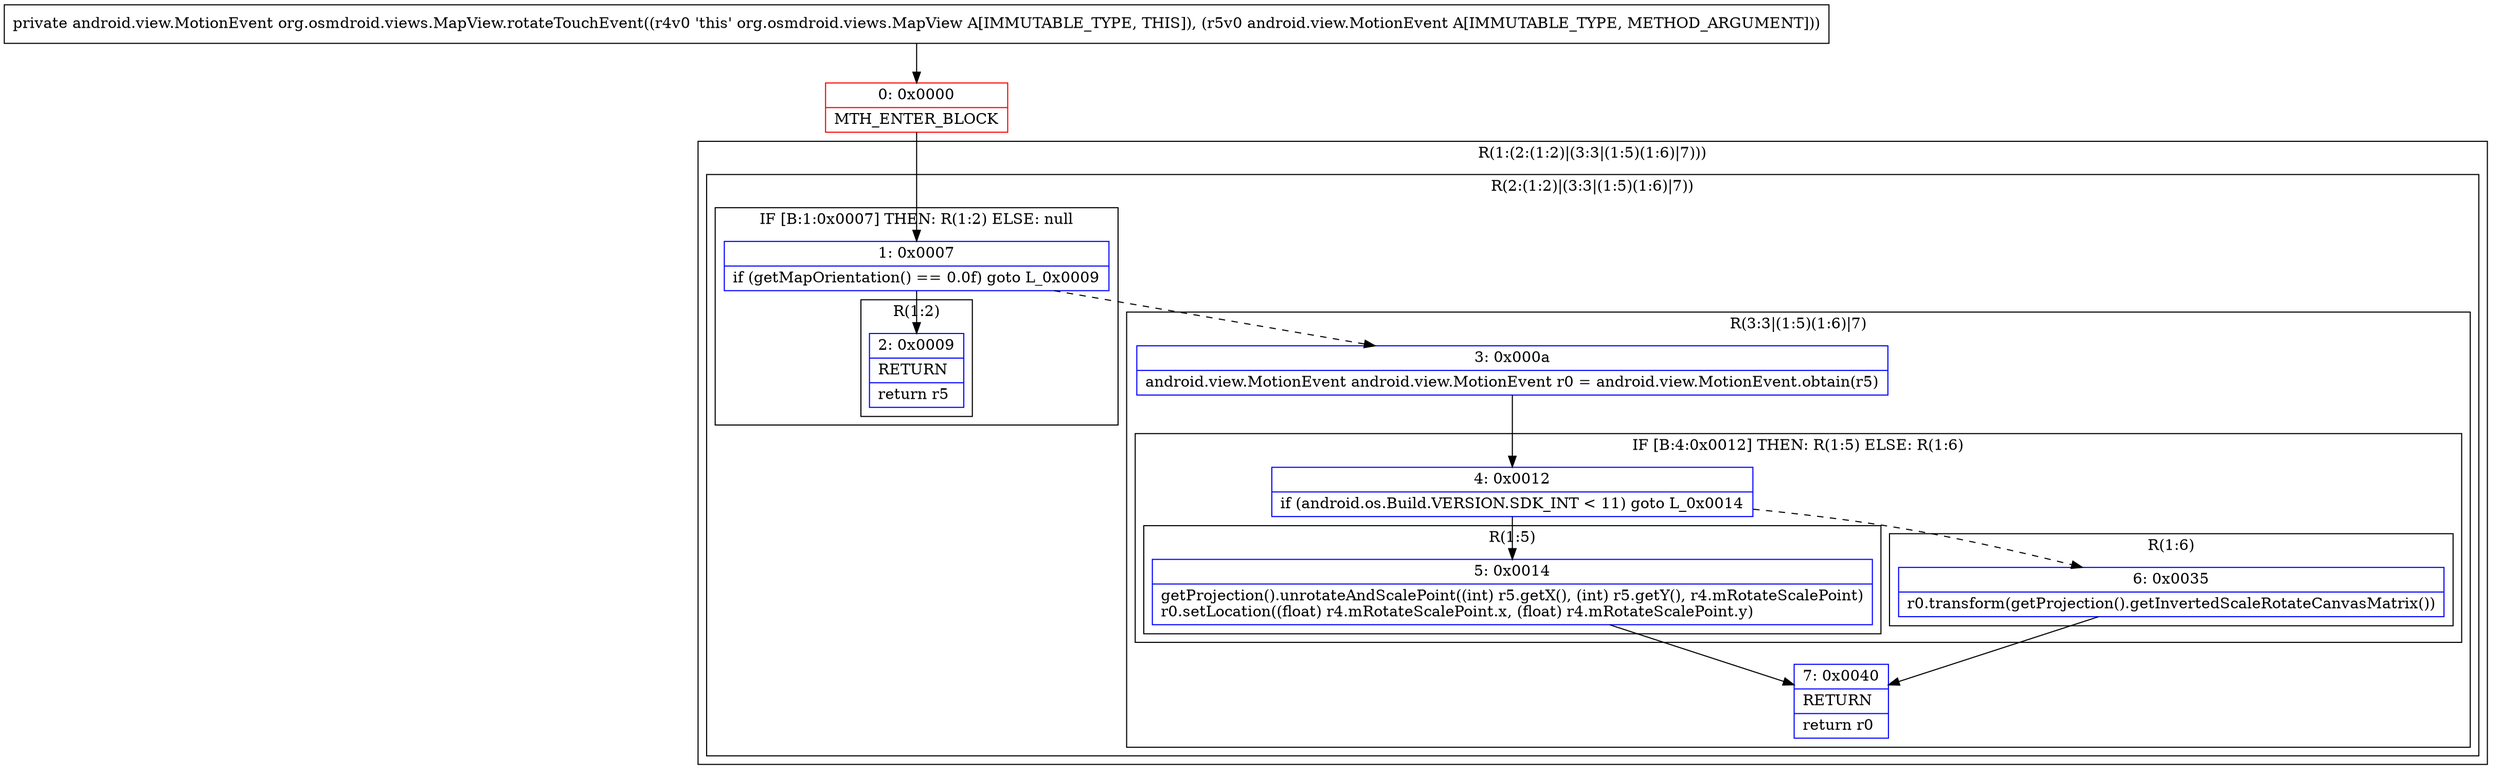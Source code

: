digraph "CFG fororg.osmdroid.views.MapView.rotateTouchEvent(Landroid\/view\/MotionEvent;)Landroid\/view\/MotionEvent;" {
subgraph cluster_Region_1097411764 {
label = "R(1:(2:(1:2)|(3:3|(1:5)(1:6)|7)))";
node [shape=record,color=blue];
subgraph cluster_Region_1090632109 {
label = "R(2:(1:2)|(3:3|(1:5)(1:6)|7))";
node [shape=record,color=blue];
subgraph cluster_IfRegion_698331621 {
label = "IF [B:1:0x0007] THEN: R(1:2) ELSE: null";
node [shape=record,color=blue];
Node_1 [shape=record,label="{1\:\ 0x0007|if (getMapOrientation() == 0.0f) goto L_0x0009\l}"];
subgraph cluster_Region_1980978330 {
label = "R(1:2)";
node [shape=record,color=blue];
Node_2 [shape=record,label="{2\:\ 0x0009|RETURN\l|return r5\l}"];
}
}
subgraph cluster_Region_2051001205 {
label = "R(3:3|(1:5)(1:6)|7)";
node [shape=record,color=blue];
Node_3 [shape=record,label="{3\:\ 0x000a|android.view.MotionEvent android.view.MotionEvent r0 = android.view.MotionEvent.obtain(r5)\l}"];
subgraph cluster_IfRegion_2123881056 {
label = "IF [B:4:0x0012] THEN: R(1:5) ELSE: R(1:6)";
node [shape=record,color=blue];
Node_4 [shape=record,label="{4\:\ 0x0012|if (android.os.Build.VERSION.SDK_INT \< 11) goto L_0x0014\l}"];
subgraph cluster_Region_395439884 {
label = "R(1:5)";
node [shape=record,color=blue];
Node_5 [shape=record,label="{5\:\ 0x0014|getProjection().unrotateAndScalePoint((int) r5.getX(), (int) r5.getY(), r4.mRotateScalePoint)\lr0.setLocation((float) r4.mRotateScalePoint.x, (float) r4.mRotateScalePoint.y)\l}"];
}
subgraph cluster_Region_1049103468 {
label = "R(1:6)";
node [shape=record,color=blue];
Node_6 [shape=record,label="{6\:\ 0x0035|r0.transform(getProjection().getInvertedScaleRotateCanvasMatrix())\l}"];
}
}
Node_7 [shape=record,label="{7\:\ 0x0040|RETURN\l|return r0\l}"];
}
}
}
Node_0 [shape=record,color=red,label="{0\:\ 0x0000|MTH_ENTER_BLOCK\l}"];
MethodNode[shape=record,label="{private android.view.MotionEvent org.osmdroid.views.MapView.rotateTouchEvent((r4v0 'this' org.osmdroid.views.MapView A[IMMUTABLE_TYPE, THIS]), (r5v0 android.view.MotionEvent A[IMMUTABLE_TYPE, METHOD_ARGUMENT])) }"];
MethodNode -> Node_0;
Node_1 -> Node_2;
Node_1 -> Node_3[style=dashed];
Node_3 -> Node_4;
Node_4 -> Node_5;
Node_4 -> Node_6[style=dashed];
Node_5 -> Node_7;
Node_6 -> Node_7;
Node_0 -> Node_1;
}

